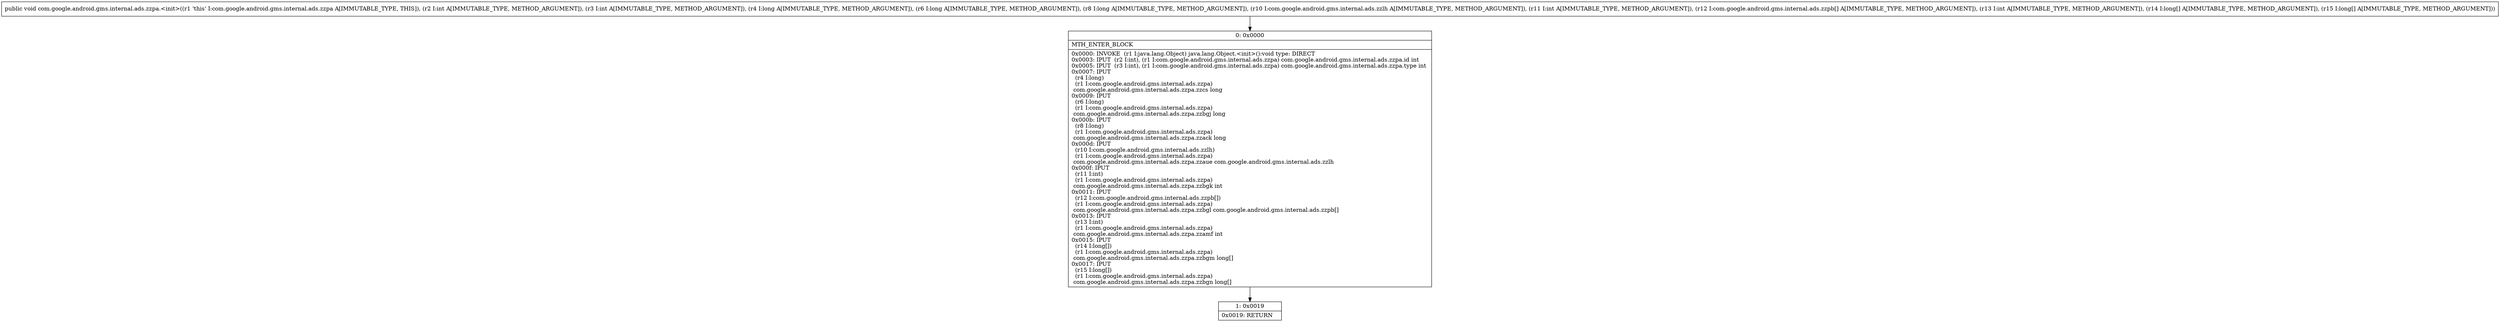 digraph "CFG forcom.google.android.gms.internal.ads.zzpa.\<init\>(IIJJJLcom\/google\/android\/gms\/internal\/ads\/zzlh;I[Lcom\/google\/android\/gms\/internal\/ads\/zzpb;I[J[J)V" {
Node_0 [shape=record,label="{0\:\ 0x0000|MTH_ENTER_BLOCK\l|0x0000: INVOKE  (r1 I:java.lang.Object) java.lang.Object.\<init\>():void type: DIRECT \l0x0003: IPUT  (r2 I:int), (r1 I:com.google.android.gms.internal.ads.zzpa) com.google.android.gms.internal.ads.zzpa.id int \l0x0005: IPUT  (r3 I:int), (r1 I:com.google.android.gms.internal.ads.zzpa) com.google.android.gms.internal.ads.zzpa.type int \l0x0007: IPUT  \l  (r4 I:long)\l  (r1 I:com.google.android.gms.internal.ads.zzpa)\l com.google.android.gms.internal.ads.zzpa.zzcs long \l0x0009: IPUT  \l  (r6 I:long)\l  (r1 I:com.google.android.gms.internal.ads.zzpa)\l com.google.android.gms.internal.ads.zzpa.zzbgj long \l0x000b: IPUT  \l  (r8 I:long)\l  (r1 I:com.google.android.gms.internal.ads.zzpa)\l com.google.android.gms.internal.ads.zzpa.zzack long \l0x000d: IPUT  \l  (r10 I:com.google.android.gms.internal.ads.zzlh)\l  (r1 I:com.google.android.gms.internal.ads.zzpa)\l com.google.android.gms.internal.ads.zzpa.zzaue com.google.android.gms.internal.ads.zzlh \l0x000f: IPUT  \l  (r11 I:int)\l  (r1 I:com.google.android.gms.internal.ads.zzpa)\l com.google.android.gms.internal.ads.zzpa.zzbgk int \l0x0011: IPUT  \l  (r12 I:com.google.android.gms.internal.ads.zzpb[])\l  (r1 I:com.google.android.gms.internal.ads.zzpa)\l com.google.android.gms.internal.ads.zzpa.zzbgl com.google.android.gms.internal.ads.zzpb[] \l0x0013: IPUT  \l  (r13 I:int)\l  (r1 I:com.google.android.gms.internal.ads.zzpa)\l com.google.android.gms.internal.ads.zzpa.zzamf int \l0x0015: IPUT  \l  (r14 I:long[])\l  (r1 I:com.google.android.gms.internal.ads.zzpa)\l com.google.android.gms.internal.ads.zzpa.zzbgm long[] \l0x0017: IPUT  \l  (r15 I:long[])\l  (r1 I:com.google.android.gms.internal.ads.zzpa)\l com.google.android.gms.internal.ads.zzpa.zzbgn long[] \l}"];
Node_1 [shape=record,label="{1\:\ 0x0019|0x0019: RETURN   \l}"];
MethodNode[shape=record,label="{public void com.google.android.gms.internal.ads.zzpa.\<init\>((r1 'this' I:com.google.android.gms.internal.ads.zzpa A[IMMUTABLE_TYPE, THIS]), (r2 I:int A[IMMUTABLE_TYPE, METHOD_ARGUMENT]), (r3 I:int A[IMMUTABLE_TYPE, METHOD_ARGUMENT]), (r4 I:long A[IMMUTABLE_TYPE, METHOD_ARGUMENT]), (r6 I:long A[IMMUTABLE_TYPE, METHOD_ARGUMENT]), (r8 I:long A[IMMUTABLE_TYPE, METHOD_ARGUMENT]), (r10 I:com.google.android.gms.internal.ads.zzlh A[IMMUTABLE_TYPE, METHOD_ARGUMENT]), (r11 I:int A[IMMUTABLE_TYPE, METHOD_ARGUMENT]), (r12 I:com.google.android.gms.internal.ads.zzpb[] A[IMMUTABLE_TYPE, METHOD_ARGUMENT]), (r13 I:int A[IMMUTABLE_TYPE, METHOD_ARGUMENT]), (r14 I:long[] A[IMMUTABLE_TYPE, METHOD_ARGUMENT]), (r15 I:long[] A[IMMUTABLE_TYPE, METHOD_ARGUMENT])) }"];
MethodNode -> Node_0;
Node_0 -> Node_1;
}

